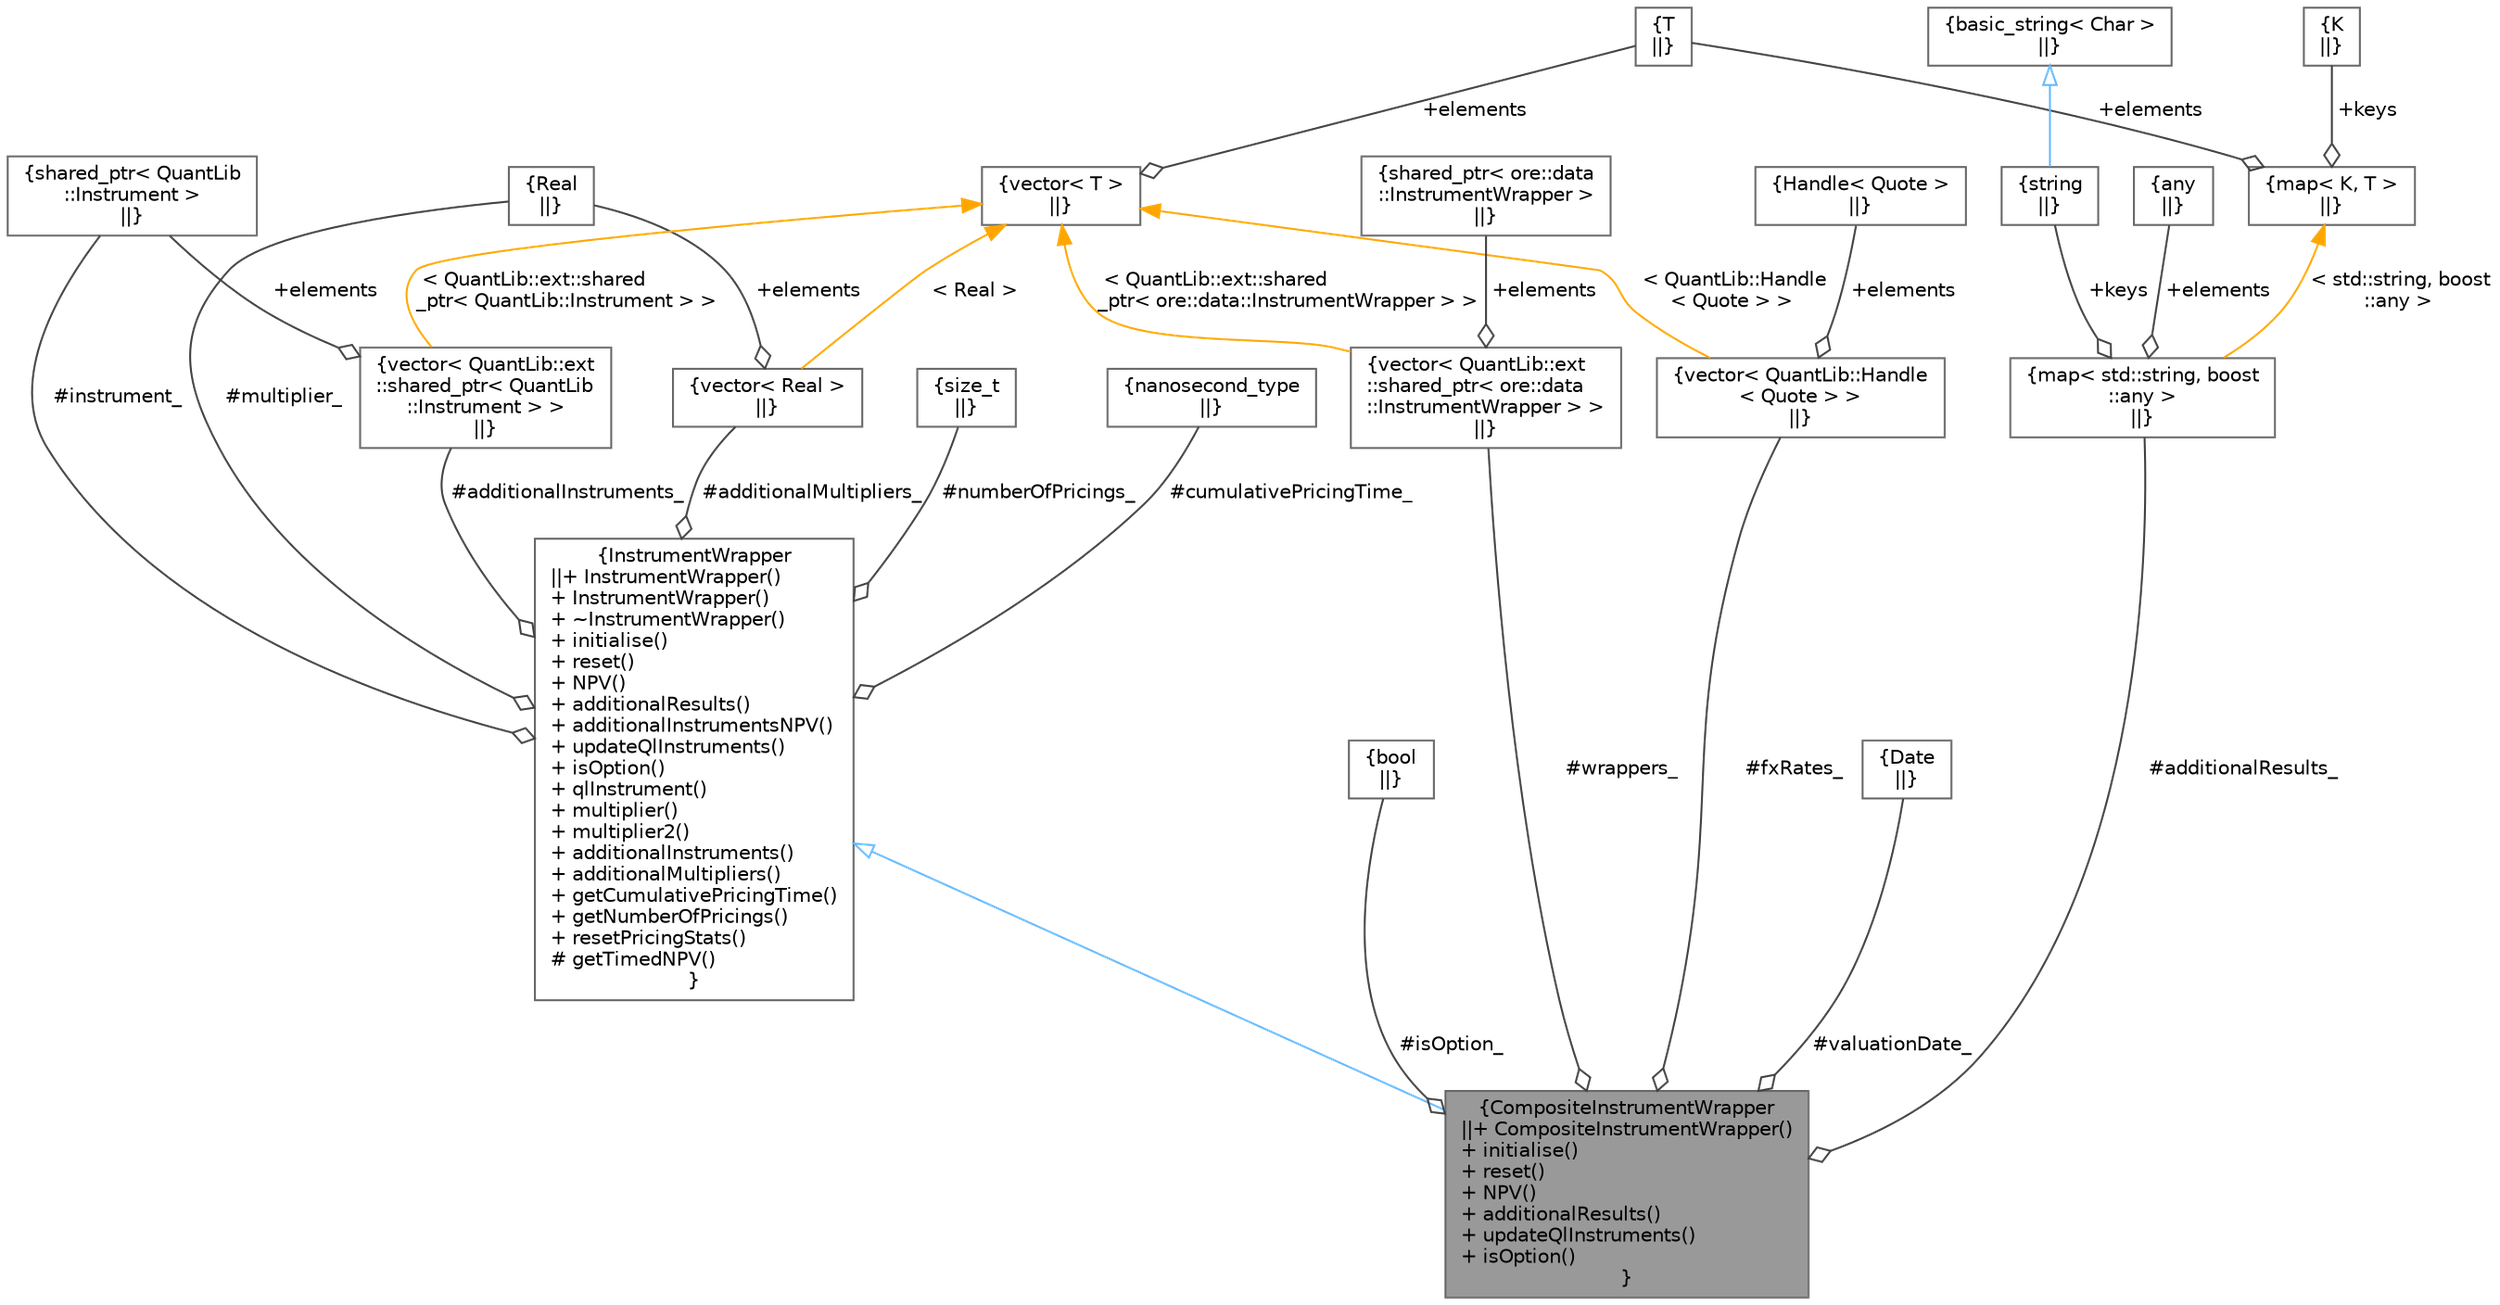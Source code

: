 digraph "CompositeInstrumentWrapper"
{
 // INTERACTIVE_SVG=YES
 // LATEX_PDF_SIZE
  bgcolor="transparent";
  edge [fontname=Helvetica,fontsize=10,labelfontname=Helvetica,labelfontsize=10];
  node [fontname=Helvetica,fontsize=10,shape=box,height=0.2,width=0.4];
  Node1 [label="{CompositeInstrumentWrapper\n||+ CompositeInstrumentWrapper()\l+ initialise()\l+ reset()\l+ NPV()\l+ additionalResults()\l+ updateQlInstruments()\l+ isOption()\l}",height=0.2,width=0.4,color="gray40", fillcolor="grey60", style="filled", fontcolor="black",tooltip="Composite Instrument Wrapper."];
  Node2 -> Node1 [dir="back",color="steelblue1",style="solid",arrowtail="onormal"];
  Node2 [label="{InstrumentWrapper\n||+ InstrumentWrapper()\l+ InstrumentWrapper()\l+ ~InstrumentWrapper()\l+ initialise()\l+ reset()\l+ NPV()\l+ additionalResults()\l+ additionalInstrumentsNPV()\l+ updateQlInstruments()\l+ isOption()\l+ qlInstrument()\l+ multiplier()\l+ multiplier2()\l+ additionalInstruments()\l+ additionalMultipliers()\l+ getCumulativePricingTime()\l+ getNumberOfPricings()\l+ resetPricingStats()\l# getTimedNPV()\l}",height=0.2,width=0.4,color="gray40", fillcolor="white", style="filled",URL="$classore_1_1data_1_1_instrument_wrapper.html",tooltip="Instrument Wrapper."];
  Node3 -> Node2 [color="grey25",style="solid",label=" #instrument_" ,arrowhead="odiamond"];
  Node3 [label="{shared_ptr\< QuantLib\l::Instrument \>\n||}",height=0.2,width=0.4,color="gray40", fillcolor="white", style="filled",tooltip=" "];
  Node4 -> Node2 [color="grey25",style="solid",label=" #multiplier_" ,arrowhead="odiamond"];
  Node4 [label="{Real\n||}",height=0.2,width=0.4,color="gray40", fillcolor="white", style="filled",tooltip=" "];
  Node5 -> Node2 [color="grey25",style="solid",label=" #additionalInstruments_" ,arrowhead="odiamond"];
  Node5 [label="{vector\< QuantLib::ext\l::shared_ptr\< QuantLib\l::Instrument \> \>\n||}",height=0.2,width=0.4,color="gray40", fillcolor="white", style="filled",tooltip=" "];
  Node3 -> Node5 [color="grey25",style="solid",label=" +elements" ,arrowhead="odiamond"];
  Node6 -> Node5 [dir="back",color="orange",style="solid",label=" \< QuantLib::ext::shared\l_ptr\< QuantLib::Instrument \> \>" ];
  Node6 [label="{vector\< T \>\n||}",height=0.2,width=0.4,color="gray40", fillcolor="white", style="filled",tooltip=" "];
  Node7 -> Node6 [color="grey25",style="solid",label=" +elements" ,arrowhead="odiamond"];
  Node7 [label="{T\n||}",height=0.2,width=0.4,color="gray40", fillcolor="white", style="filled",tooltip=" "];
  Node8 -> Node2 [color="grey25",style="solid",label=" #additionalMultipliers_" ,arrowhead="odiamond"];
  Node8 [label="{vector\< Real \>\n||}",height=0.2,width=0.4,color="gray40", fillcolor="white", style="filled",tooltip=" "];
  Node4 -> Node8 [color="grey25",style="solid",label=" +elements" ,arrowhead="odiamond"];
  Node6 -> Node8 [dir="back",color="orange",style="solid",label=" \< Real \>" ];
  Node9 -> Node2 [color="grey25",style="solid",label=" #numberOfPricings_" ,arrowhead="odiamond"];
  Node9 [label="{size_t\n||}",height=0.2,width=0.4,color="gray40", fillcolor="white", style="filled",tooltip=" "];
  Node10 -> Node2 [color="grey25",style="solid",label=" #cumulativePricingTime_" ,arrowhead="odiamond"];
  Node10 [label="{nanosecond_type\n||}",height=0.2,width=0.4,color="gray40", fillcolor="white", style="filled",tooltip=" "];
  Node11 -> Node1 [color="grey25",style="solid",label=" #isOption_" ,arrowhead="odiamond"];
  Node11 [label="{bool\n||}",height=0.2,width=0.4,color="gray40", fillcolor="white", style="filled",URL="$classbool.html",tooltip=" "];
  Node12 -> Node1 [color="grey25",style="solid",label=" #wrappers_" ,arrowhead="odiamond"];
  Node12 [label="{vector\< QuantLib::ext\l::shared_ptr\< ore::data\l::InstrumentWrapper \> \>\n||}",height=0.2,width=0.4,color="gray40", fillcolor="white", style="filled",tooltip=" "];
  Node13 -> Node12 [color="grey25",style="solid",label=" +elements" ,arrowhead="odiamond"];
  Node13 [label="{shared_ptr\< ore::data\l::InstrumentWrapper \>\n||}",height=0.2,width=0.4,color="gray40", fillcolor="white", style="filled",tooltip=" "];
  Node6 -> Node12 [dir="back",color="orange",style="solid",label=" \< QuantLib::ext::shared\l_ptr\< ore::data::InstrumentWrapper \> \>" ];
  Node14 -> Node1 [color="grey25",style="solid",label=" #fxRates_" ,arrowhead="odiamond"];
  Node14 [label="{vector\< QuantLib::Handle\l\< Quote \> \>\n||}",height=0.2,width=0.4,color="gray40", fillcolor="white", style="filled",tooltip=" "];
  Node15 -> Node14 [color="grey25",style="solid",label=" +elements" ,arrowhead="odiamond"];
  Node15 [label="{Handle\< Quote \>\n||}",height=0.2,width=0.4,color="gray40", fillcolor="white", style="filled",tooltip=" "];
  Node6 -> Node14 [dir="back",color="orange",style="solid",label=" \< QuantLib::Handle\l\< Quote \> \>" ];
  Node16 -> Node1 [color="grey25",style="solid",label=" #valuationDate_" ,arrowhead="odiamond"];
  Node16 [label="{Date\n||}",height=0.2,width=0.4,color="gray40", fillcolor="white", style="filled",tooltip=" "];
  Node17 -> Node1 [color="grey25",style="solid",label=" #additionalResults_" ,arrowhead="odiamond"];
  Node17 [label="{map\< std::string, boost\l::any \>\n||}",height=0.2,width=0.4,color="gray40", fillcolor="white", style="filled",tooltip=" "];
  Node18 -> Node17 [color="grey25",style="solid",label=" +keys" ,arrowhead="odiamond"];
  Node18 [label="{string\n||}",height=0.2,width=0.4,color="gray40", fillcolor="white", style="filled",tooltip=" "];
  Node19 -> Node18 [dir="back",color="steelblue1",style="solid",arrowtail="onormal"];
  Node19 [label="{basic_string\< Char \>\n||}",height=0.2,width=0.4,color="gray40", fillcolor="white", style="filled",tooltip=" "];
  Node20 -> Node17 [color="grey25",style="solid",label=" +elements" ,arrowhead="odiamond"];
  Node20 [label="{any\n||}",height=0.2,width=0.4,color="gray40", fillcolor="white", style="filled",tooltip=" "];
  Node21 -> Node17 [dir="back",color="orange",style="solid",label=" \< std::string, boost\l::any \>" ];
  Node21 [label="{map\< K, T \>\n||}",height=0.2,width=0.4,color="gray40", fillcolor="white", style="filled",tooltip=" "];
  Node22 -> Node21 [color="grey25",style="solid",label=" +keys" ,arrowhead="odiamond"];
  Node22 [label="{K\n||}",height=0.2,width=0.4,color="gray40", fillcolor="white", style="filled",tooltip=" "];
  Node7 -> Node21 [color="grey25",style="solid",label=" +elements" ,arrowhead="odiamond"];
}
